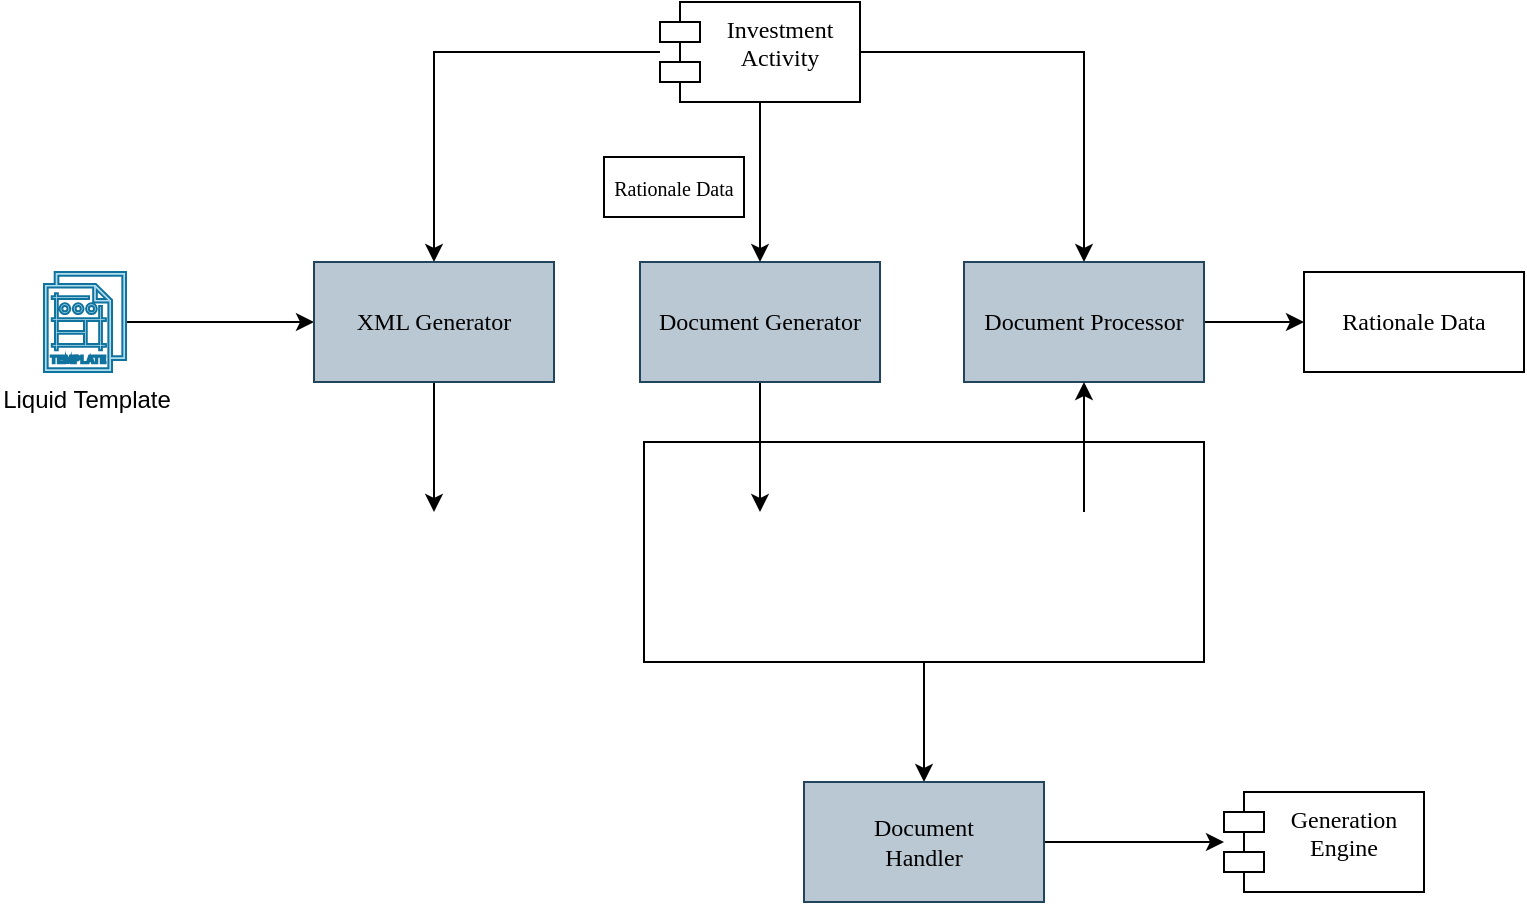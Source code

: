 <mxfile version="21.5.0" type="device">
  <diagram name="Page-1" id="0vdm50g-7uDo8FLOXSuG">
    <mxGraphModel dx="1366" dy="750" grid="1" gridSize="10" guides="1" tooltips="1" connect="1" arrows="1" fold="1" page="1" pageScale="1" pageWidth="850" pageHeight="1100" math="0" shadow="0">
      <root>
        <mxCell id="0" />
        <mxCell id="1" parent="0" />
        <mxCell id="Jw4L3QtDFW7ji1vY2vT0-8" style="edgeStyle=orthogonalEdgeStyle;rounded=0;orthogonalLoop=1;jettySize=auto;html=1;entryX=0.5;entryY=0;entryDx=0;entryDy=0;exitX=0.5;exitY=1;exitDx=0;exitDy=0;" edge="1" parent="1" source="Jw4L3QtDFW7ji1vY2vT0-1" target="Jw4L3QtDFW7ji1vY2vT0-7">
          <mxGeometry relative="1" as="geometry" />
        </mxCell>
        <mxCell id="Jw4L3QtDFW7ji1vY2vT0-1" value="&lt;font color=&quot;#000000&quot; face=&quot;Verdana&quot;&gt;Document Generator&lt;/font&gt;" style="rounded=0;whiteSpace=wrap;html=1;fillColor=#bac8d3;strokeColor=#23445d;" vertex="1" parent="1">
          <mxGeometry x="388" y="220" width="120" height="60" as="geometry" />
        </mxCell>
        <mxCell id="Jw4L3QtDFW7ji1vY2vT0-5" value="" style="shape=image;html=1;verticalAlign=top;verticalLabelPosition=bottom;labelBackgroundColor=#ffffff;imageAspect=0;aspect=fixed;image=https://cdn1.iconfinder.com/data/icons/hawcons/32/699799-icon-37-file-xml-128.png;flipH=0;" vertex="1" parent="1">
          <mxGeometry x="250" y="345" width="70" height="70" as="geometry" />
        </mxCell>
        <mxCell id="Jw4L3QtDFW7ji1vY2vT0-28" style="edgeStyle=orthogonalEdgeStyle;rounded=0;orthogonalLoop=1;jettySize=auto;html=1;entryX=0.5;entryY=0;entryDx=0;entryDy=0;exitX=0.5;exitY=1;exitDx=0;exitDy=0;" edge="1" parent="1" source="Jw4L3QtDFW7ji1vY2vT0-33" target="Jw4L3QtDFW7ji1vY2vT0-27">
          <mxGeometry relative="1" as="geometry" />
        </mxCell>
        <mxCell id="Jw4L3QtDFW7ji1vY2vT0-7" value="" style="shape=image;html=1;verticalAlign=top;verticalLabelPosition=bottom;labelBackgroundColor=#ffffff;imageAspect=0;aspect=fixed;image=https://cdn3.iconfinder.com/data/icons/document-icons-2/30/647707-word-128.png;flipH=0;" vertex="1" parent="1">
          <mxGeometry x="418" y="345" width="60" height="60" as="geometry" />
        </mxCell>
        <mxCell id="Jw4L3QtDFW7ji1vY2vT0-13" style="edgeStyle=orthogonalEdgeStyle;rounded=0;orthogonalLoop=1;jettySize=auto;html=1;entryX=0.5;entryY=0;entryDx=0;entryDy=0;" edge="1" parent="1" source="Jw4L3QtDFW7ji1vY2vT0-9" target="Jw4L3QtDFW7ji1vY2vT0-12">
          <mxGeometry relative="1" as="geometry" />
        </mxCell>
        <mxCell id="Jw4L3QtDFW7ji1vY2vT0-18" style="edgeStyle=orthogonalEdgeStyle;rounded=0;orthogonalLoop=1;jettySize=auto;html=1;" edge="1" parent="1" source="Jw4L3QtDFW7ji1vY2vT0-9" target="Jw4L3QtDFW7ji1vY2vT0-1">
          <mxGeometry relative="1" as="geometry" />
        </mxCell>
        <mxCell id="Jw4L3QtDFW7ji1vY2vT0-21" style="edgeStyle=orthogonalEdgeStyle;rounded=0;orthogonalLoop=1;jettySize=auto;html=1;" edge="1" parent="1" source="Jw4L3QtDFW7ji1vY2vT0-9" target="Jw4L3QtDFW7ji1vY2vT0-20">
          <mxGeometry relative="1" as="geometry" />
        </mxCell>
        <mxCell id="Jw4L3QtDFW7ji1vY2vT0-9" value="&lt;font face=&quot;Verdana&quot;&gt;Investment Activity&lt;/font&gt;" style="shape=module;align=left;spacingLeft=20;align=center;verticalAlign=top;whiteSpace=wrap;html=1;" vertex="1" parent="1">
          <mxGeometry x="398" y="90" width="100" height="50" as="geometry" />
        </mxCell>
        <mxCell id="Jw4L3QtDFW7ji1vY2vT0-15" style="edgeStyle=orthogonalEdgeStyle;rounded=0;orthogonalLoop=1;jettySize=auto;html=1;entryX=0;entryY=0.5;entryDx=0;entryDy=0;" edge="1" parent="1" source="Jw4L3QtDFW7ji1vY2vT0-10" target="Jw4L3QtDFW7ji1vY2vT0-12">
          <mxGeometry relative="1" as="geometry" />
        </mxCell>
        <mxCell id="Jw4L3QtDFW7ji1vY2vT0-10" value="Liquid Template" style="sketch=0;pointerEvents=1;shadow=0;dashed=0;html=1;strokeColor=#10739e;fillColor=#b1ddf0;aspect=fixed;labelPosition=center;verticalLabelPosition=bottom;verticalAlign=top;align=center;outlineConnect=0;shape=mxgraph.vvd.template;" vertex="1" parent="1">
          <mxGeometry x="90" y="225" width="41" height="50" as="geometry" />
        </mxCell>
        <mxCell id="Jw4L3QtDFW7ji1vY2vT0-16" style="edgeStyle=orthogonalEdgeStyle;rounded=0;orthogonalLoop=1;jettySize=auto;html=1;" edge="1" parent="1" source="Jw4L3QtDFW7ji1vY2vT0-12" target="Jw4L3QtDFW7ji1vY2vT0-5">
          <mxGeometry relative="1" as="geometry" />
        </mxCell>
        <mxCell id="Jw4L3QtDFW7ji1vY2vT0-12" value="&lt;font face=&quot;Verdana&quot; color=&quot;#000000&quot;&gt;XML Generator&lt;/font&gt;" style="rounded=0;whiteSpace=wrap;html=1;fillColor=#bac8d3;strokeColor=#23445d;" vertex="1" parent="1">
          <mxGeometry x="225" y="220" width="120" height="60" as="geometry" />
        </mxCell>
        <mxCell id="Jw4L3QtDFW7ji1vY2vT0-19" value="" style="shape=image;html=1;verticalAlign=top;verticalLabelPosition=bottom;labelBackgroundColor=#ffffff;imageAspect=0;aspect=fixed;image=https://cdn1.iconfinder.com/data/icons/hawcons/32/699799-icon-37-file-xml-128.png" vertex="1" parent="1">
          <mxGeometry x="453" y="160" width="45" height="45" as="geometry" />
        </mxCell>
        <mxCell id="Jw4L3QtDFW7ji1vY2vT0-26" style="edgeStyle=orthogonalEdgeStyle;rounded=0;orthogonalLoop=1;jettySize=auto;html=1;" edge="1" parent="1" source="Jw4L3QtDFW7ji1vY2vT0-20" target="Jw4L3QtDFW7ji1vY2vT0-25">
          <mxGeometry relative="1" as="geometry" />
        </mxCell>
        <mxCell id="Jw4L3QtDFW7ji1vY2vT0-20" value="&lt;font color=&quot;#000000&quot; face=&quot;Verdana&quot;&gt;Document Processor&lt;/font&gt;" style="rounded=0;whiteSpace=wrap;html=1;fillColor=#bac8d3;strokeColor=#23445d;" vertex="1" parent="1">
          <mxGeometry x="550" y="220" width="120" height="60" as="geometry" />
        </mxCell>
        <mxCell id="Jw4L3QtDFW7ji1vY2vT0-24" style="edgeStyle=orthogonalEdgeStyle;rounded=0;orthogonalLoop=1;jettySize=auto;html=1;" edge="1" parent="1" source="Jw4L3QtDFW7ji1vY2vT0-23" target="Jw4L3QtDFW7ji1vY2vT0-20">
          <mxGeometry relative="1" as="geometry" />
        </mxCell>
        <mxCell id="Jw4L3QtDFW7ji1vY2vT0-23" value="" style="shape=image;html=1;verticalAlign=top;verticalLabelPosition=bottom;labelBackgroundColor=#ffffff;imageAspect=0;aspect=fixed;image=https://cdn3.iconfinder.com/data/icons/document-icons-2/30/647707-word-128.png;flipH=0;" vertex="1" parent="1">
          <mxGeometry x="580" y="345" width="60" height="60" as="geometry" />
        </mxCell>
        <mxCell id="Jw4L3QtDFW7ji1vY2vT0-25" value="&lt;font face=&quot;Verdana&quot;&gt;Rationale Data&lt;/font&gt;" style="html=1;whiteSpace=wrap;" vertex="1" parent="1">
          <mxGeometry x="720" y="225" width="110" height="50" as="geometry" />
        </mxCell>
        <mxCell id="Jw4L3QtDFW7ji1vY2vT0-30" style="edgeStyle=orthogonalEdgeStyle;rounded=0;orthogonalLoop=1;jettySize=auto;html=1;" edge="1" parent="1" source="Jw4L3QtDFW7ji1vY2vT0-27" target="Jw4L3QtDFW7ji1vY2vT0-29">
          <mxGeometry relative="1" as="geometry" />
        </mxCell>
        <mxCell id="Jw4L3QtDFW7ji1vY2vT0-27" value="&lt;font color=&quot;#000000&quot; face=&quot;Verdana&quot;&gt;Document &lt;br&gt;Handler&lt;/font&gt;" style="rounded=0;whiteSpace=wrap;html=1;fillColor=#bac8d3;strokeColor=#23445d;" vertex="1" parent="1">
          <mxGeometry x="470" y="480" width="120" height="60" as="geometry" />
        </mxCell>
        <mxCell id="Jw4L3QtDFW7ji1vY2vT0-29" value="&lt;font face=&quot;Verdana&quot;&gt;Generation Engine&lt;/font&gt;" style="shape=module;align=left;spacingLeft=20;align=center;verticalAlign=top;whiteSpace=wrap;html=1;" vertex="1" parent="1">
          <mxGeometry x="680" y="485" width="100" height="50" as="geometry" />
        </mxCell>
        <mxCell id="Jw4L3QtDFW7ji1vY2vT0-33" value="" style="rounded=0;whiteSpace=wrap;html=1;fillColor=none;" vertex="1" parent="1">
          <mxGeometry x="390" y="310" width="280" height="110" as="geometry" />
        </mxCell>
        <mxCell id="Jw4L3QtDFW7ji1vY2vT0-34" value="&lt;font style=&quot;font-size: 10px;&quot; face=&quot;Verdana&quot;&gt;Rationale Data&lt;/font&gt;" style="html=1;whiteSpace=wrap;" vertex="1" parent="1">
          <mxGeometry x="370" y="167.5" width="70" height="30" as="geometry" />
        </mxCell>
      </root>
    </mxGraphModel>
  </diagram>
</mxfile>

